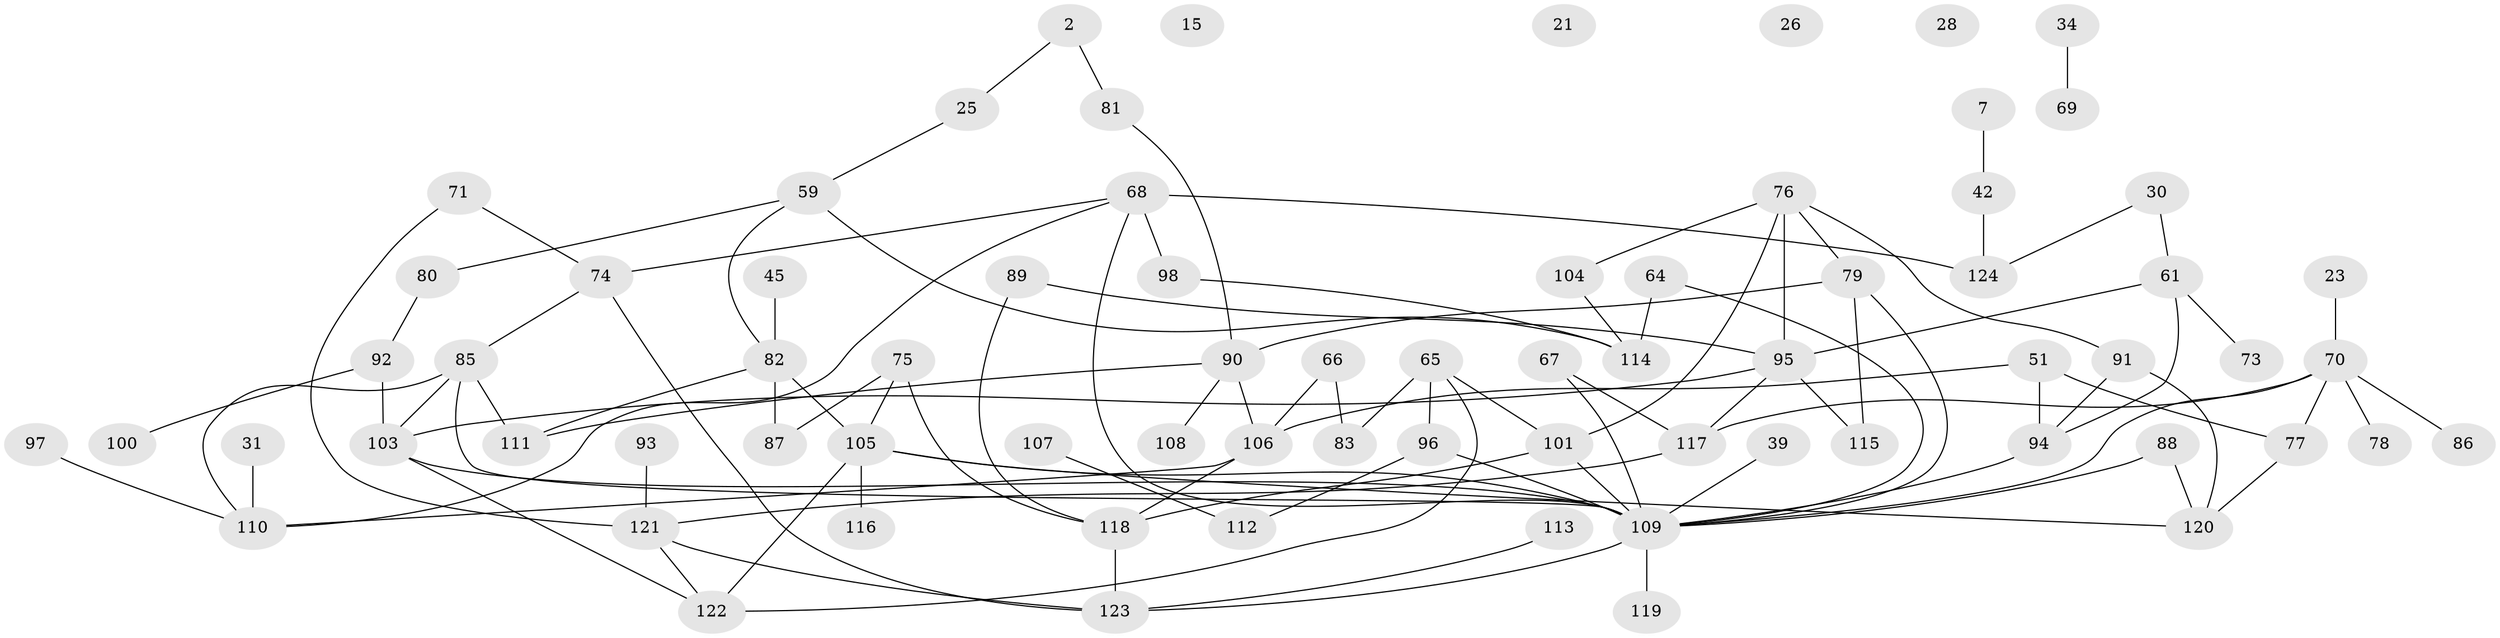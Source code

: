 // original degree distribution, {3: 0.25, 2: 0.25, 4: 0.1693548387096774, 1: 0.20161290322580644, 5: 0.07258064516129033, 0: 0.03225806451612903, 6: 0.016129032258064516, 7: 0.008064516129032258}
// Generated by graph-tools (version 1.1) at 2025/43/03/04/25 21:43:10]
// undirected, 74 vertices, 105 edges
graph export_dot {
graph [start="1"]
  node [color=gray90,style=filled];
  2;
  7;
  15;
  21;
  23;
  25;
  26;
  28;
  30;
  31;
  34;
  39;
  42;
  45;
  51;
  59;
  61 [super="+35+32"];
  64;
  65;
  66 [super="+48"];
  67 [super="+54"];
  68;
  69;
  70 [super="+16"];
  71;
  73;
  74 [super="+43"];
  75;
  76 [super="+46"];
  77 [super="+27+55"];
  78;
  79 [super="+50"];
  80;
  81;
  82 [super="+17+47"];
  83;
  85 [super="+4+29"];
  86;
  87;
  88;
  89;
  90 [super="+53+44"];
  91;
  92;
  93;
  94 [super="+84"];
  95 [super="+56+37+72"];
  96 [super="+63"];
  97;
  98;
  100;
  101;
  103 [super="+11+102"];
  104;
  105 [super="+10"];
  106 [super="+3+52"];
  107;
  108;
  109 [super="+20+33+62+99"];
  110 [super="+19"];
  111;
  112;
  113;
  114;
  115 [super="+12"];
  116;
  117 [super="+40"];
  118;
  119 [super="+22"];
  120;
  121 [super="+57"];
  122 [super="+13+49+36"];
  123 [super="+9"];
  124 [super="+24"];
  2 -- 25;
  2 -- 81;
  7 -- 42;
  23 -- 70;
  25 -- 59;
  30 -- 124;
  30 -- 61;
  31 -- 110;
  34 -- 69;
  39 -- 109;
  42 -- 124;
  45 -- 82;
  51 -- 94 [weight=2];
  51 -- 106;
  51 -- 77;
  59 -- 80;
  59 -- 114;
  59 -- 82;
  61 -- 94;
  61 -- 73;
  61 -- 95;
  64 -- 109;
  64 -- 114;
  65 -- 83;
  65 -- 101;
  65 -- 122;
  65 -- 96;
  66 -- 83;
  66 -- 106;
  67 -- 109;
  67 -- 117;
  68 -- 74;
  68 -- 98;
  68 -- 124 [weight=2];
  68 -- 110;
  68 -- 109;
  70 -- 109;
  70 -- 86;
  70 -- 77;
  70 -- 78;
  70 -- 117;
  71 -- 74;
  71 -- 121;
  74 -- 85;
  74 -- 123;
  75 -- 87;
  75 -- 118;
  75 -- 105;
  76 -- 79 [weight=2];
  76 -- 101 [weight=2];
  76 -- 104;
  76 -- 91;
  76 -- 95;
  77 -- 120;
  79 -- 115;
  79 -- 109 [weight=3];
  79 -- 90;
  80 -- 92;
  81 -- 90;
  82 -- 111;
  82 -- 87;
  82 -- 105;
  85 -- 111;
  85 -- 110;
  85 -- 103;
  85 -- 109;
  88 -- 120;
  88 -- 109;
  89 -- 118;
  89 -- 95;
  90 -- 111;
  90 -- 108;
  90 -- 106;
  91 -- 120;
  91 -- 94;
  92 -- 100;
  92 -- 103;
  93 -- 121;
  94 -- 109;
  95 -- 103 [weight=2];
  95 -- 115;
  95 -- 117;
  96 -- 112;
  96 -- 109;
  97 -- 110;
  98 -- 114;
  101 -- 118;
  101 -- 109;
  103 -- 122;
  103 -- 109 [weight=2];
  104 -- 114;
  105 -- 120;
  105 -- 122;
  105 -- 116;
  105 -- 109;
  106 -- 118;
  106 -- 110;
  107 -- 112;
  109 -- 123;
  109 -- 119 [weight=2];
  113 -- 123;
  117 -- 121;
  118 -- 123;
  121 -- 123;
  121 -- 122;
}
